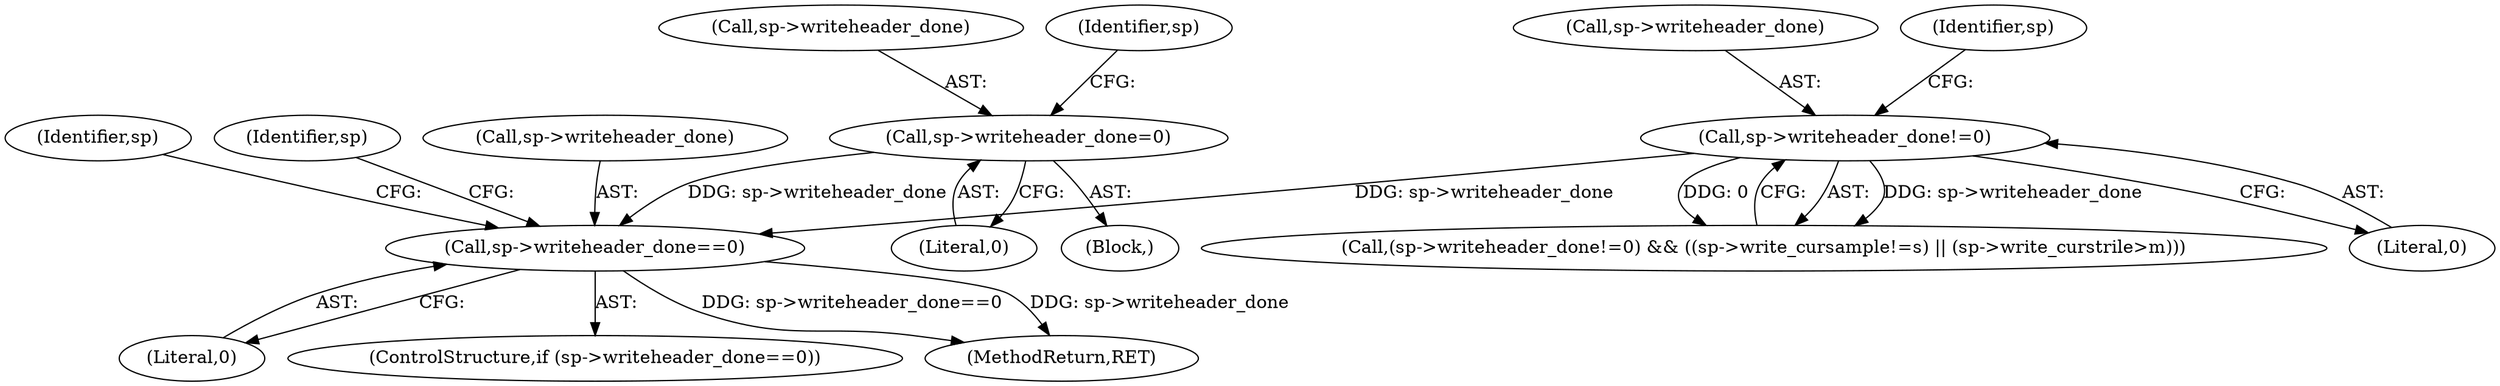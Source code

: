 digraph "0_libtiff_43bc256d8ae44b92d2734a3c5bc73957a4d7c1ec_0@API" {
"1000200" [label="(Call,sp->writeheader_done==0)"];
"1000194" [label="(Call,sp->writeheader_done=0)"];
"1000169" [label="(Call,sp->writeheader_done!=0)"];
"1000195" [label="(Call,sp->writeheader_done)"];
"1000204" [label="(Literal,0)"];
"1000169" [label="(Call,sp->writeheader_done!=0)"];
"1000199" [label="(ControlStructure,if (sp->writeheader_done==0))"];
"1000170" [label="(Call,sp->writeheader_done)"];
"1000198" [label="(Literal,0)"];
"1000208" [label="(Identifier,sp)"];
"1000185" [label="(Block,)"];
"1000321" [label="(Identifier,sp)"];
"1000168" [label="(Call,(sp->writeheader_done!=0) && ((sp->write_cursample!=s) || (sp->write_curstrile>m)))"];
"1000359" [label="(MethodReturn,RET)"];
"1000173" [label="(Literal,0)"];
"1000201" [label="(Call,sp->writeheader_done)"];
"1000194" [label="(Call,sp->writeheader_done=0)"];
"1000177" [label="(Identifier,sp)"];
"1000202" [label="(Identifier,sp)"];
"1000200" [label="(Call,sp->writeheader_done==0)"];
"1000200" -> "1000199"  [label="AST: "];
"1000200" -> "1000204"  [label="CFG: "];
"1000201" -> "1000200"  [label="AST: "];
"1000204" -> "1000200"  [label="AST: "];
"1000208" -> "1000200"  [label="CFG: "];
"1000321" -> "1000200"  [label="CFG: "];
"1000200" -> "1000359"  [label="DDG: sp->writeheader_done"];
"1000200" -> "1000359"  [label="DDG: sp->writeheader_done==0"];
"1000194" -> "1000200"  [label="DDG: sp->writeheader_done"];
"1000169" -> "1000200"  [label="DDG: sp->writeheader_done"];
"1000194" -> "1000185"  [label="AST: "];
"1000194" -> "1000198"  [label="CFG: "];
"1000195" -> "1000194"  [label="AST: "];
"1000198" -> "1000194"  [label="AST: "];
"1000202" -> "1000194"  [label="CFG: "];
"1000169" -> "1000168"  [label="AST: "];
"1000169" -> "1000173"  [label="CFG: "];
"1000170" -> "1000169"  [label="AST: "];
"1000173" -> "1000169"  [label="AST: "];
"1000177" -> "1000169"  [label="CFG: "];
"1000168" -> "1000169"  [label="CFG: "];
"1000169" -> "1000168"  [label="DDG: sp->writeheader_done"];
"1000169" -> "1000168"  [label="DDG: 0"];
}
